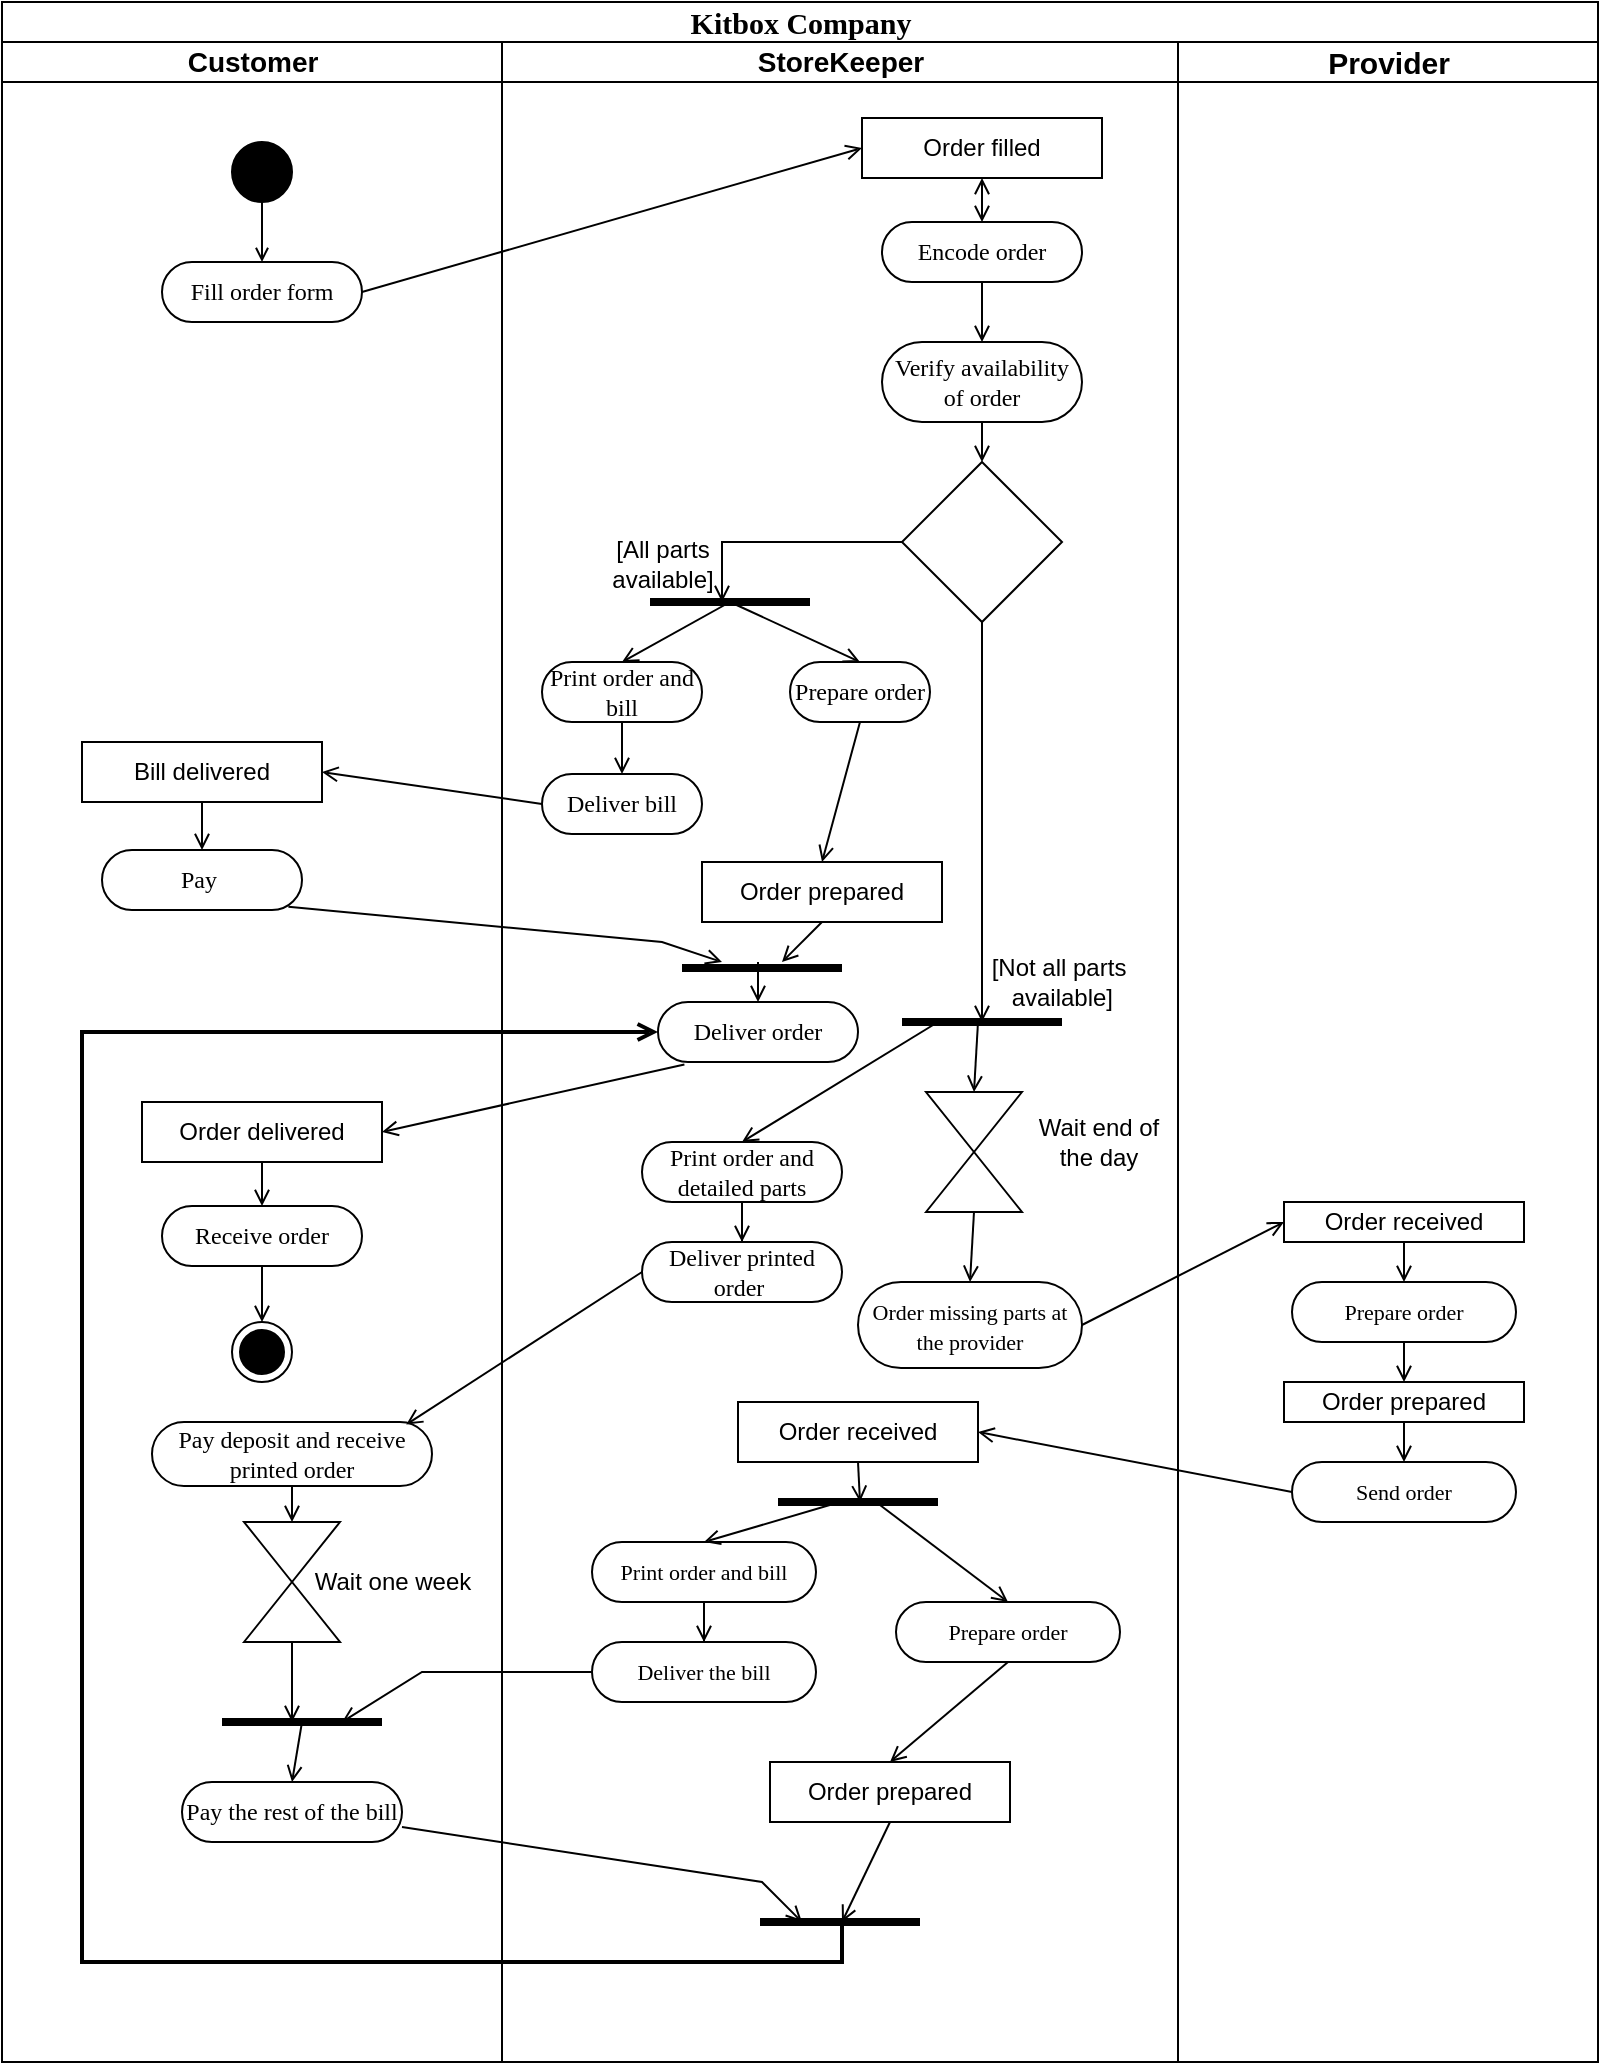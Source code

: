 <mxfile version="12.8.4" type="device"><diagram name="Page-1" id="0783ab3e-0a74-02c8-0abd-f7b4e66b4bec"><mxGraphModel dx="998" dy="548" grid="1" gridSize="10" guides="1" tooltips="1" connect="1" arrows="1" fold="1" page="1" pageScale="1" pageWidth="850" pageHeight="1100" background="#ffffff" math="0" shadow="0"><root><mxCell id="0"/><mxCell id="1" parent="0"/><mxCell id="1c1d494c118603dd-1" value="&lt;font style=&quot;font-size: 15px&quot;&gt;Kitbox Company&lt;/font&gt;" style="swimlane;html=1;childLayout=stackLayout;startSize=20;rounded=0;shadow=0;comic=0;labelBackgroundColor=none;strokeWidth=1;fontFamily=Verdana;fontSize=12;align=center;" parent="1" vertex="1"><mxGeometry x="40" y="20" width="798" height="1030" as="geometry"/></mxCell><mxCell id="_8cJZykVXnEw3iOUlLAm-36" style="rounded=0;jumpSize=13;orthogonalLoop=1;jettySize=auto;html=1;exitX=0.932;exitY=0.947;exitDx=0;exitDy=0;startArrow=none;startFill=0;endArrow=open;endFill=0;strokeWidth=1;exitPerimeter=0;" parent="1c1d494c118603dd-1" source="_8cJZykVXnEw3iOUlLAm-28" edge="1"><mxGeometry relative="1" as="geometry"><mxPoint x="360" y="480" as="targetPoint"/><Array as="points"><mxPoint x="330" y="470"/></Array></mxGeometry></mxCell><mxCell id="_8cJZykVXnEw3iOUlLAm-46" style="edgeStyle=none;rounded=0;jumpSize=13;orthogonalLoop=1;jettySize=auto;html=1;exitX=0.132;exitY=1.04;exitDx=0;exitDy=0;entryX=1;entryY=0.5;entryDx=0;entryDy=0;startArrow=none;startFill=0;endArrow=open;endFill=0;strokeWidth=1;exitPerimeter=0;" parent="1c1d494c118603dd-1" source="_8cJZykVXnEw3iOUlLAm-35" target="_8cJZykVXnEw3iOUlLAm-45" edge="1"><mxGeometry relative="1" as="geometry"/></mxCell><mxCell id="_8cJZykVXnEw3iOUlLAm-61" style="edgeStyle=none;rounded=0;jumpSize=13;orthogonalLoop=1;jettySize=auto;html=1;startArrow=open;startFill=0;endArrow=none;endFill=0;strokeWidth=1;entryX=0;entryY=0.5;entryDx=0;entryDy=0;exitX=1;exitY=0.5;exitDx=0;exitDy=0;" parent="1c1d494c118603dd-1" source="_8cJZykVXnEw3iOUlLAm-84" target="_8cJZykVXnEw3iOUlLAm-71" edge="1"><mxGeometry relative="1" as="geometry"><mxPoint x="260" y="410" as="targetPoint"/><mxPoint x="160" y="410" as="sourcePoint"/></mxGeometry></mxCell><mxCell id="1c1d494c118603dd-2" value="&lt;font style=&quot;font-size: 14px&quot;&gt;Customer&lt;/font&gt;" style="swimlane;html=1;startSize=20;fillColor=#FFFFFF;" parent="1c1d494c118603dd-1" vertex="1"><mxGeometry y="20" width="250" height="1010" as="geometry"/></mxCell><mxCell id="60571a20871a0731-4" value="" style="ellipse;whiteSpace=wrap;html=1;rounded=0;shadow=0;comic=0;labelBackgroundColor=none;strokeWidth=1;fillColor=#000000;fontFamily=Verdana;fontSize=12;align=center;" parent="1c1d494c118603dd-2" vertex="1"><mxGeometry x="115" y="50" width="30" height="30" as="geometry"/></mxCell><mxCell id="60571a20871a0731-8" value="Fill order form" style="rounded=1;whiteSpace=wrap;html=1;shadow=0;comic=0;labelBackgroundColor=none;strokeWidth=1;fontFamily=Verdana;fontSize=12;align=center;arcSize=50;" parent="1c1d494c118603dd-2" vertex="1"><mxGeometry x="80" y="110" width="100" height="30" as="geometry"/></mxCell><mxCell id="1c1d494c118603dd-27" style="edgeStyle=orthogonalEdgeStyle;rounded=0;html=1;labelBackgroundColor=none;startArrow=none;startFill=0;startSize=5;endArrow=open;endFill=0;endSize=5;jettySize=auto;orthogonalLoop=1;strokeWidth=1;fontFamily=Verdana;fontSize=12" parent="1c1d494c118603dd-2" source="60571a20871a0731-4" target="60571a20871a0731-8" edge="1"><mxGeometry relative="1" as="geometry"/></mxCell><mxCell id="_8cJZykVXnEw3iOUlLAm-28" value="Pay&amp;nbsp;" style="rounded=1;whiteSpace=wrap;html=1;shadow=0;comic=0;labelBackgroundColor=none;strokeWidth=1;fontFamily=Verdana;fontSize=12;align=center;arcSize=50;" parent="1c1d494c118603dd-2" vertex="1"><mxGeometry x="50" y="404" width="100" height="30" as="geometry"/></mxCell><mxCell id="_8cJZykVXnEw3iOUlLAm-55" style="edgeStyle=none;rounded=0;jumpSize=13;orthogonalLoop=1;jettySize=auto;html=1;exitX=0.5;exitY=1;exitDx=0;exitDy=0;startArrow=none;startFill=0;endArrow=open;endFill=0;strokeWidth=1;" parent="1c1d494c118603dd-2" source="_8cJZykVXnEw3iOUlLAm-41" edge="1"><mxGeometry relative="1" as="geometry"><mxPoint x="130" y="640" as="targetPoint"/></mxGeometry></mxCell><mxCell id="_8cJZykVXnEw3iOUlLAm-41" value="Receive order" style="rounded=1;whiteSpace=wrap;html=1;shadow=0;comic=0;labelBackgroundColor=none;strokeWidth=1;fontFamily=Verdana;fontSize=12;align=center;arcSize=50;" parent="1c1d494c118603dd-2" vertex="1"><mxGeometry x="80" y="582" width="100" height="30" as="geometry"/></mxCell><mxCell id="_8cJZykVXnEw3iOUlLAm-47" style="edgeStyle=none;rounded=0;jumpSize=13;orthogonalLoop=1;jettySize=auto;html=1;exitX=0.5;exitY=1;exitDx=0;exitDy=0;entryX=0.5;entryY=0;entryDx=0;entryDy=0;startArrow=none;startFill=0;endArrow=open;endFill=0;strokeWidth=1;" parent="1c1d494c118603dd-2" source="_8cJZykVXnEw3iOUlLAm-45" target="_8cJZykVXnEw3iOUlLAm-41" edge="1"><mxGeometry relative="1" as="geometry"/></mxCell><mxCell id="_8cJZykVXnEw3iOUlLAm-45" value="Order delivered" style="rounded=0;whiteSpace=wrap;html=1;fillColor=#FFFFFF;" parent="1c1d494c118603dd-2" vertex="1"><mxGeometry x="70" y="530" width="120" height="30" as="geometry"/></mxCell><mxCell id="_8cJZykVXnEw3iOUlLAm-107" style="edgeStyle=none;rounded=0;jumpSize=13;orthogonalLoop=1;jettySize=auto;html=1;exitX=0.5;exitY=1;exitDx=0;exitDy=0;entryX=0;entryY=0.5;entryDx=0;entryDy=0;startArrow=none;startFill=0;endArrow=open;endFill=0;strokeWidth=1;" parent="1c1d494c118603dd-2" source="_8cJZykVXnEw3iOUlLAm-82" target="_8cJZykVXnEw3iOUlLAm-137" edge="1"><mxGeometry relative="1" as="geometry"><mxPoint x="185" y="740" as="targetPoint"/></mxGeometry></mxCell><mxCell id="_8cJZykVXnEw3iOUlLAm-82" value="Pay deposit and receive printed order" style="rounded=1;whiteSpace=wrap;html=1;shadow=0;comic=0;labelBackgroundColor=none;strokeWidth=1;fontFamily=Verdana;fontSize=12;align=center;arcSize=50;" parent="1c1d494c118603dd-2" vertex="1"><mxGeometry x="75" y="690" width="140" height="32" as="geometry"/></mxCell><mxCell id="_8cJZykVXnEw3iOUlLAm-85" style="edgeStyle=none;rounded=0;jumpSize=13;orthogonalLoop=1;jettySize=auto;html=1;exitX=0.5;exitY=1;exitDx=0;exitDy=0;startArrow=none;startFill=0;endArrow=open;endFill=0;strokeWidth=1;" parent="1c1d494c118603dd-2" source="_8cJZykVXnEw3iOUlLAm-84" edge="1"><mxGeometry relative="1" as="geometry"><mxPoint x="100" y="404" as="targetPoint"/></mxGeometry></mxCell><mxCell id="_8cJZykVXnEw3iOUlLAm-84" value="Bill delivered" style="rounded=0;whiteSpace=wrap;html=1;fillColor=#FFFFFF;" parent="1c1d494c118603dd-2" vertex="1"><mxGeometry x="40" y="350" width="120" height="30" as="geometry"/></mxCell><mxCell id="_8cJZykVXnEw3iOUlLAm-120" style="edgeStyle=none;rounded=0;jumpSize=13;orthogonalLoop=1;jettySize=auto;html=1;exitX=0;exitY=0.5;exitDx=0;exitDy=0;startArrow=none;startFill=0;endArrow=open;endFill=0;strokeWidth=1;" parent="1c1d494c118603dd-2" source="_8cJZykVXnEw3iOUlLAm-138" edge="1"><mxGeometry relative="1" as="geometry"><mxPoint x="185" y="830" as="sourcePoint"/><mxPoint x="145" y="840" as="targetPoint"/></mxGeometry></mxCell><mxCell id="_8cJZykVXnEw3iOUlLAm-119" value="Pay the rest of the bill" style="rounded=1;whiteSpace=wrap;html=1;shadow=0;comic=0;labelBackgroundColor=none;strokeWidth=1;fontFamily=Verdana;fontSize=12;align=center;arcSize=50;" parent="1c1d494c118603dd-2" vertex="1"><mxGeometry x="90" y="870" width="110" height="30" as="geometry"/></mxCell><mxCell id="_8cJZykVXnEw3iOUlLAm-137" value="" style="triangle;whiteSpace=wrap;html=1;fillColor=#FFFFFF;direction=south;" parent="1c1d494c118603dd-2" vertex="1"><mxGeometry x="121" y="740" width="48" height="30" as="geometry"/></mxCell><mxCell id="_8cJZykVXnEw3iOUlLAm-138" value="" style="triangle;whiteSpace=wrap;html=1;fillColor=#FFFFFF;direction=south;rotation=-180;" parent="1c1d494c118603dd-2" vertex="1"><mxGeometry x="121" y="770" width="48" height="30" as="geometry"/></mxCell><mxCell id="_8cJZykVXnEw3iOUlLAm-139" value="Wait one week" style="text;html=1;align=center;verticalAlign=middle;resizable=0;points=[];autosize=1;" parent="1c1d494c118603dd-2" vertex="1"><mxGeometry x="150" y="760" width="90" height="20" as="geometry"/></mxCell><mxCell id="OpxODodEB7DIImIs93hs-6" value="" style="ellipse;html=1;shape=endState;fillColor=#000000;strokeColor=#000000;" parent="1c1d494c118603dd-2" vertex="1"><mxGeometry x="115" y="640" width="30" height="30" as="geometry"/></mxCell><mxCell id="X1MNUK7LvGYkj74nR2o8-13" value="" style="endArrow=none;html=1;strokeWidth=4;" parent="1c1d494c118603dd-2" edge="1"><mxGeometry width="50" height="50" relative="1" as="geometry"><mxPoint x="110" y="840" as="sourcePoint"/><mxPoint x="190" y="840" as="targetPoint"/></mxGeometry></mxCell><mxCell id="1c1d494c118603dd-3" value="&lt;font face=&quot;Arial&quot;&gt;&lt;span style=&quot;font-size: 14px ; cursor: url(&amp;#34;https://cdn.reverso.net/lexi/v1871/static/img/CM.cur&amp;#34;) , auto&quot;&gt; &lt;span id=&quot;ID0EKB&quot; style=&quot;cursor: url(&amp;#34;https://cdn.reverso.net/lexi/v1871/static/img/CM.cur&amp;#34;) , auto&quot;&gt;StoreKeeper&lt;/span&gt;&lt;/span&gt;&lt;/font&gt;" style="swimlane;html=1;startSize=20;" parent="1c1d494c118603dd-1" vertex="1"><mxGeometry x="250" y="20" width="338" height="1010" as="geometry"/></mxCell><mxCell id="_8cJZykVXnEw3iOUlLAm-24" style="edgeStyle=none;rounded=0;jumpSize=13;orthogonalLoop=1;jettySize=auto;html=1;exitX=0.5;exitY=1;exitDx=0;exitDy=0;entryX=0.5;entryY=0;entryDx=0;entryDy=0;startArrow=none;startFill=0;endArrow=open;endFill=0;strokeWidth=1;" parent="1c1d494c118603dd-3" source="szLl741icN2UGrfljL84-4" target="_8cJZykVXnEw3iOUlLAm-23" edge="1"><mxGeometry relative="1" as="geometry"/></mxCell><mxCell id="szLl741icN2UGrfljL84-4" value="Encode order" style="rounded=1;whiteSpace=wrap;html=1;shadow=0;comic=0;labelBackgroundColor=none;strokeWidth=1;fontFamily=Verdana;fontSize=12;align=center;arcSize=50;" parent="1c1d494c118603dd-3" vertex="1"><mxGeometry x="190" y="90" width="100" height="30" as="geometry"/></mxCell><mxCell id="_8cJZykVXnEw3iOUlLAm-26" style="edgeStyle=orthogonalEdgeStyle;rounded=0;jumpSize=13;orthogonalLoop=1;jettySize=auto;html=1;exitX=0;exitY=0.5;exitDx=0;exitDy=0;startArrow=none;startFill=0;endArrow=open;endFill=0;strokeWidth=1;" parent="1c1d494c118603dd-3" source="_8cJZykVXnEw3iOUlLAm-17" edge="1"><mxGeometry relative="1" as="geometry"><mxPoint x="110" y="280" as="targetPoint"/><Array as="points"><mxPoint x="110" y="250"/></Array></mxGeometry></mxCell><mxCell id="_8cJZykVXnEw3iOUlLAm-31" style="edgeStyle=orthogonalEdgeStyle;rounded=0;jumpSize=13;orthogonalLoop=1;jettySize=auto;html=1;exitX=0.5;exitY=1;exitDx=0;exitDy=0;startArrow=none;startFill=0;endArrow=open;endFill=0;strokeWidth=1;" parent="1c1d494c118603dd-3" source="_8cJZykVXnEw3iOUlLAm-17" edge="1"><mxGeometry relative="1" as="geometry"><mxPoint x="233" y="320" as="sourcePoint"/><mxPoint x="240" y="490" as="targetPoint"/></mxGeometry></mxCell><mxCell id="_8cJZykVXnEw3iOUlLAm-17" value="" style="rhombus;whiteSpace=wrap;html=1;fillColor=#FFFFFF;" parent="1c1d494c118603dd-3" vertex="1"><mxGeometry x="200" y="210" width="80" height="80" as="geometry"/></mxCell><mxCell id="_8cJZykVXnEw3iOUlLAm-21" value="Prepare order" style="rounded=1;whiteSpace=wrap;html=1;shadow=0;comic=0;labelBackgroundColor=none;strokeWidth=1;fontFamily=Verdana;fontSize=12;align=center;arcSize=50;" parent="1c1d494c118603dd-3" vertex="1"><mxGeometry x="144" y="310" width="70" height="30" as="geometry"/></mxCell><mxCell id="_8cJZykVXnEw3iOUlLAm-86" value="" style="edgeStyle=none;rounded=0;jumpSize=13;orthogonalLoop=1;jettySize=auto;html=1;startArrow=none;startFill=0;endArrow=open;endFill=0;strokeWidth=1;exitX=0.5;exitY=1;exitDx=0;exitDy=0;entryX=0.5;entryY=0;entryDx=0;entryDy=0;" parent="1c1d494c118603dd-3" source="_8cJZykVXnEw3iOUlLAm-23" target="_8cJZykVXnEw3iOUlLAm-17" edge="1"><mxGeometry relative="1" as="geometry"><mxPoint x="237" y="214" as="targetPoint"/></mxGeometry></mxCell><mxCell id="_8cJZykVXnEw3iOUlLAm-23" value="Verify availability of order" style="rounded=1;whiteSpace=wrap;html=1;shadow=0;comic=0;labelBackgroundColor=none;strokeWidth=1;fontFamily=Verdana;fontSize=12;align=center;arcSize=50;" parent="1c1d494c118603dd-3" vertex="1"><mxGeometry x="190" y="150" width="100" height="40" as="geometry"/></mxCell><mxCell id="MlwStU4KykP4s6OxD_9O-2" value="" style="edgeStyle=orthogonalEdgeStyle;rounded=0;orthogonalLoop=1;jettySize=auto;html=1;endArrow=open;endFill=0;" parent="1c1d494c118603dd-3" source="_8cJZykVXnEw3iOUlLAm-30" target="MlwStU4KykP4s6OxD_9O-1" edge="1"><mxGeometry relative="1" as="geometry"/></mxCell><mxCell id="_8cJZykVXnEw3iOUlLAm-30" value="Print order and detailed parts" style="rounded=1;whiteSpace=wrap;html=1;shadow=0;comic=0;labelBackgroundColor=none;strokeWidth=1;fontFamily=Verdana;fontSize=12;align=center;arcSize=50;" parent="1c1d494c118603dd-3" vertex="1"><mxGeometry x="70" y="550" width="100" height="30" as="geometry"/></mxCell><mxCell id="MlwStU4KykP4s6OxD_9O-1" value="Deliver printed order&amp;nbsp;" style="rounded=1;whiteSpace=wrap;html=1;shadow=0;comic=0;labelBackgroundColor=none;strokeWidth=1;fontFamily=Verdana;fontSize=12;align=center;arcSize=50;" parent="1c1d494c118603dd-3" vertex="1"><mxGeometry x="70" y="600" width="100" height="30" as="geometry"/></mxCell><mxCell id="_8cJZykVXnEw3iOUlLAm-32" value="[All parts &lt;br&gt;available]" style="text;html=1;align=center;verticalAlign=middle;resizable=0;points=[];autosize=1;" parent="1c1d494c118603dd-3" vertex="1"><mxGeometry x="45" y="246" width="70" height="30" as="geometry"/></mxCell><mxCell id="_8cJZykVXnEw3iOUlLAm-35" value="Deliver order" style="rounded=1;whiteSpace=wrap;html=1;shadow=0;comic=0;labelBackgroundColor=none;strokeWidth=1;fontFamily=Verdana;fontSize=12;align=center;arcSize=50;" parent="1c1d494c118603dd-3" vertex="1"><mxGeometry x="78" y="480" width="100" height="30" as="geometry"/></mxCell><mxCell id="_8cJZykVXnEw3iOUlLAm-44" style="edgeStyle=none;rounded=0;jumpSize=13;orthogonalLoop=1;jettySize=auto;html=1;exitX=0.5;exitY=1;exitDx=0;exitDy=0;startArrow=none;startFill=0;endArrow=open;endFill=0;strokeWidth=1;" parent="1c1d494c118603dd-3" source="_8cJZykVXnEw3iOUlLAm-42" edge="1"><mxGeometry relative="1" as="geometry"><mxPoint x="140" y="460" as="targetPoint"/></mxGeometry></mxCell><mxCell id="_8cJZykVXnEw3iOUlLAm-42" value="Order prepared" style="rounded=0;whiteSpace=wrap;html=1;fillColor=#FFFFFF;" parent="1c1d494c118603dd-3" vertex="1"><mxGeometry x="100" y="410" width="120" height="30" as="geometry"/></mxCell><mxCell id="_8cJZykVXnEw3iOUlLAm-64" style="edgeStyle=none;rounded=0;jumpSize=13;orthogonalLoop=1;jettySize=auto;html=1;exitX=0.5;exitY=1;exitDx=0;exitDy=0;entryX=0.5;entryY=0;entryDx=0;entryDy=0;startArrow=open;startFill=0;endArrow=open;endFill=0;strokeWidth=1;" parent="1c1d494c118603dd-3" source="_8cJZykVXnEw3iOUlLAm-63" target="szLl741icN2UGrfljL84-4" edge="1"><mxGeometry relative="1" as="geometry"/></mxCell><mxCell id="_8cJZykVXnEw3iOUlLAm-63" value="Order filled" style="rounded=0;whiteSpace=wrap;html=1;fillColor=#FFFFFF;" parent="1c1d494c118603dd-3" vertex="1"><mxGeometry x="180" y="38" width="120" height="30" as="geometry"/></mxCell><mxCell id="_8cJZykVXnEw3iOUlLAm-65" value="" style="endArrow=none;html=1;strokeWidth=4;" parent="1c1d494c118603dd-3" edge="1"><mxGeometry width="50" height="50" relative="1" as="geometry"><mxPoint x="74" y="280" as="sourcePoint"/><mxPoint x="154" y="280" as="targetPoint"/></mxGeometry></mxCell><mxCell id="_8cJZykVXnEw3iOUlLAm-72" style="edgeStyle=none;rounded=0;jumpSize=13;orthogonalLoop=1;jettySize=auto;html=1;exitX=0.5;exitY=1;exitDx=0;exitDy=0;entryX=0.5;entryY=0;entryDx=0;entryDy=0;startArrow=none;startFill=0;endArrow=open;endFill=0;strokeWidth=1;" parent="1c1d494c118603dd-3" source="_8cJZykVXnEw3iOUlLAm-66" target="_8cJZykVXnEw3iOUlLAm-71" edge="1"><mxGeometry relative="1" as="geometry"/></mxCell><mxCell id="_8cJZykVXnEw3iOUlLAm-66" value="Print order and bill" style="rounded=1;whiteSpace=wrap;html=1;shadow=0;comic=0;labelBackgroundColor=none;strokeWidth=1;fontFamily=Verdana;fontSize=12;align=center;arcSize=50;" parent="1c1d494c118603dd-3" vertex="1"><mxGeometry x="20" y="310" width="80" height="30" as="geometry"/></mxCell><mxCell id="_8cJZykVXnEw3iOUlLAm-62" style="edgeStyle=none;rounded=0;jumpSize=13;orthogonalLoop=1;jettySize=auto;html=1;exitX=0.5;exitY=0;exitDx=0;exitDy=0;startArrow=open;startFill=0;endArrow=none;endFill=0;strokeWidth=1;entryX=0.5;entryY=1;entryDx=0;entryDy=0;" parent="1c1d494c118603dd-3" source="_8cJZykVXnEw3iOUlLAm-42" target="_8cJZykVXnEw3iOUlLAm-21" edge="1"><mxGeometry relative="1" as="geometry"><mxPoint x="107" y="370" as="targetPoint"/></mxGeometry></mxCell><mxCell id="_8cJZykVXnEw3iOUlLAm-71" value="Deliver bill" style="rounded=1;whiteSpace=wrap;html=1;shadow=0;comic=0;labelBackgroundColor=none;strokeWidth=1;fontFamily=Verdana;fontSize=12;align=center;arcSize=50;" parent="1c1d494c118603dd-3" vertex="1"><mxGeometry x="20" y="366" width="80" height="30" as="geometry"/></mxCell><mxCell id="_8cJZykVXnEw3iOUlLAm-73" value="" style="endArrow=none;html=1;strokeWidth=4;" parent="1c1d494c118603dd-3" edge="1"><mxGeometry width="50" height="50" relative="1" as="geometry"><mxPoint x="90" y="463" as="sourcePoint"/><mxPoint x="170" y="463" as="targetPoint"/></mxGeometry></mxCell><mxCell id="_8cJZykVXnEw3iOUlLAm-77" value="" style="endArrow=none;html=1;strokeWidth=4;" parent="1c1d494c118603dd-3" edge="1"><mxGeometry width="50" height="50" relative="1" as="geometry"><mxPoint x="200" y="490" as="sourcePoint"/><mxPoint x="280" y="490" as="targetPoint"/></mxGeometry></mxCell><mxCell id="_8cJZykVXnEw3iOUlLAm-79" value="&lt;font style=&quot;font-size: 11px&quot;&gt;Order missing parts at the provider&lt;/font&gt;" style="rounded=1;whiteSpace=wrap;html=1;shadow=0;comic=0;labelBackgroundColor=none;strokeWidth=1;fontFamily=Verdana;fontSize=12;align=center;arcSize=50;" parent="1c1d494c118603dd-3" vertex="1"><mxGeometry x="178" y="620" width="112" height="43" as="geometry"/></mxCell><mxCell id="_8cJZykVXnEw3iOUlLAm-103" value="Order received" style="rounded=0;whiteSpace=wrap;html=1;fillColor=#FFFFFF;" parent="1c1d494c118603dd-3" vertex="1"><mxGeometry x="118" y="680" width="120" height="30" as="geometry"/></mxCell><mxCell id="_8cJZykVXnEw3iOUlLAm-111" value="" style="endArrow=none;html=1;strokeWidth=4;" parent="1c1d494c118603dd-3" edge="1"><mxGeometry width="50" height="50" relative="1" as="geometry"><mxPoint x="138" y="730" as="sourcePoint"/><mxPoint x="218" y="730" as="targetPoint"/></mxGeometry></mxCell><mxCell id="MlwStU4KykP4s6OxD_9O-4" value="" style="edgeStyle=orthogonalEdgeStyle;rounded=0;orthogonalLoop=1;jettySize=auto;html=1;endArrow=open;endFill=0;" parent="1c1d494c118603dd-3" source="_8cJZykVXnEw3iOUlLAm-112" target="MlwStU4KykP4s6OxD_9O-3" edge="1"><mxGeometry relative="1" as="geometry"/></mxCell><mxCell id="_8cJZykVXnEw3iOUlLAm-112" value="&lt;font style=&quot;font-size: 11px&quot;&gt;Print order and bill&lt;/font&gt;" style="rounded=1;whiteSpace=wrap;html=1;shadow=0;comic=0;labelBackgroundColor=none;strokeWidth=1;fontFamily=Verdana;fontSize=12;align=center;arcSize=50;" parent="1c1d494c118603dd-3" vertex="1"><mxGeometry x="45" y="750" width="112" height="30" as="geometry"/></mxCell><mxCell id="MlwStU4KykP4s6OxD_9O-3" value="&lt;font style=&quot;font-size: 11px&quot;&gt;Deliver the bill&lt;/font&gt;" style="rounded=1;whiteSpace=wrap;html=1;shadow=0;comic=0;labelBackgroundColor=none;strokeWidth=1;fontFamily=Verdana;fontSize=12;align=center;arcSize=50;" parent="1c1d494c118603dd-3" vertex="1"><mxGeometry x="45" y="800" width="112" height="30" as="geometry"/></mxCell><mxCell id="_8cJZykVXnEw3iOUlLAm-114" value="&lt;font style=&quot;font-size: 11px&quot;&gt;Prepare order&lt;/font&gt;" style="rounded=1;whiteSpace=wrap;html=1;shadow=0;comic=0;labelBackgroundColor=none;strokeWidth=1;fontFamily=Verdana;fontSize=12;align=center;arcSize=50;" parent="1c1d494c118603dd-3" vertex="1"><mxGeometry x="197" y="780" width="112" height="30" as="geometry"/></mxCell><mxCell id="_8cJZykVXnEw3iOUlLAm-116" style="edgeStyle=none;rounded=0;jumpSize=13;orthogonalLoop=1;jettySize=auto;html=1;exitX=0.5;exitY=0;exitDx=0;exitDy=0;startArrow=open;startFill=0;endArrow=none;endFill=0;strokeWidth=1;" parent="1c1d494c118603dd-3" source="_8cJZykVXnEw3iOUlLAm-114" edge="1"><mxGeometry relative="1" as="geometry"><mxPoint x="187" y="730" as="targetPoint"/><mxPoint x="131" y="740" as="sourcePoint"/></mxGeometry></mxCell><mxCell id="_8cJZykVXnEw3iOUlLAm-123" value="Order prepared" style="rounded=0;whiteSpace=wrap;html=1;fillColor=#FFFFFF;" parent="1c1d494c118603dd-3" vertex="1"><mxGeometry x="134" y="860" width="120" height="30" as="geometry"/></mxCell><mxCell id="_8cJZykVXnEw3iOUlLAm-122" style="edgeStyle=none;rounded=0;jumpSize=13;orthogonalLoop=1;jettySize=auto;html=1;exitX=0.5;exitY=1;exitDx=0;exitDy=0;startArrow=none;startFill=0;endArrow=open;endFill=0;strokeWidth=1;entryX=0.5;entryY=0;entryDx=0;entryDy=0;" parent="1c1d494c118603dd-3" source="_8cJZykVXnEw3iOUlLAm-114" target="_8cJZykVXnEw3iOUlLAm-123" edge="1"><mxGeometry relative="1" as="geometry"><mxPoint x="245" y="800" as="targetPoint"/></mxGeometry></mxCell><mxCell id="_8cJZykVXnEw3iOUlLAm-124" value="" style="endArrow=none;html=1;strokeWidth=4;" parent="1c1d494c118603dd-3" edge="1"><mxGeometry width="50" height="50" relative="1" as="geometry"><mxPoint x="129" y="940" as="sourcePoint"/><mxPoint x="209" y="940" as="targetPoint"/></mxGeometry></mxCell><mxCell id="OpxODodEB7DIImIs93hs-2" value="" style="endArrow=none;html=1;edgeStyle=orthogonalEdgeStyle;exitX=0;exitY=0.5;exitDx=0;exitDy=0;endFill=0;startArrow=open;startFill=0;rounded=0;strokeWidth=2;" parent="1c1d494c118603dd-3" source="_8cJZykVXnEw3iOUlLAm-35" edge="1"><mxGeometry width="50" height="50" relative="1" as="geometry"><mxPoint x="-220" y="500" as="sourcePoint"/><mxPoint x="170" y="940" as="targetPoint"/><Array as="points"><mxPoint x="-210" y="495"/><mxPoint x="-210" y="960"/><mxPoint x="170" y="960"/></Array></mxGeometry></mxCell><mxCell id="X1MNUK7LvGYkj74nR2o8-1" value="" style="triangle;whiteSpace=wrap;html=1;fillColor=#FFFFFF;direction=south;" parent="1c1d494c118603dd-3" vertex="1"><mxGeometry x="212" y="525" width="48" height="30" as="geometry"/></mxCell><mxCell id="X1MNUK7LvGYkj74nR2o8-5" style="rounded=0;orthogonalLoop=1;jettySize=auto;html=1;exitX=0;exitY=0.5;exitDx=0;exitDy=0;entryX=0.5;entryY=0;entryDx=0;entryDy=0;endArrow=open;endFill=0;" parent="1c1d494c118603dd-3" source="X1MNUK7LvGYkj74nR2o8-2" target="_8cJZykVXnEw3iOUlLAm-79" edge="1"><mxGeometry relative="1" as="geometry"/></mxCell><mxCell id="X1MNUK7LvGYkj74nR2o8-2" value="" style="triangle;whiteSpace=wrap;html=1;fillColor=#FFFFFF;direction=south;rotation=-180;" parent="1c1d494c118603dd-3" vertex="1"><mxGeometry x="212" y="555" width="48" height="30" as="geometry"/></mxCell><mxCell id="X1MNUK7LvGYkj74nR2o8-6" value="Wait end of &lt;br&gt;the day" style="text;html=1;align=center;verticalAlign=middle;resizable=0;points=[];autosize=1;" parent="1c1d494c118603dd-3" vertex="1"><mxGeometry x="258" y="535" width="80" height="30" as="geometry"/></mxCell><mxCell id="_8cJZykVXnEw3iOUlLAm-33" value="[Not all parts&lt;br&gt;&amp;nbsp;available]" style="text;html=1;align=center;verticalAlign=middle;resizable=0;points=[];autosize=1;" parent="1c1d494c118603dd-3" vertex="1"><mxGeometry x="238" y="455" width="80" height="30" as="geometry"/></mxCell><mxCell id="1c1d494c118603dd-4" value="&lt;font style=&quot;font-size: 15px&quot;&gt;Provider&lt;/font&gt;" style="swimlane;html=1;startSize=20;strokeColor=#000000;" parent="1c1d494c118603dd-1" vertex="1"><mxGeometry x="588" y="20" width="210" height="1010" as="geometry"><mxRectangle x="500" y="20" width="30" height="970" as="alternateBounds"/></mxGeometry></mxCell><mxCell id="_8cJZykVXnEw3iOUlLAm-94" value="" style="edgeStyle=none;rounded=0;jumpSize=13;orthogonalLoop=1;jettySize=auto;html=1;startArrow=none;startFill=0;endArrow=open;endFill=0;strokeWidth=1;exitX=0.5;exitY=1;exitDx=0;exitDy=0;" parent="1c1d494c118603dd-4" source="_8cJZykVXnEw3iOUlLAm-97" target="_8cJZykVXnEw3iOUlLAm-93" edge="1"><mxGeometry relative="1" as="geometry"><mxPoint x="107" y="700" as="sourcePoint"/></mxGeometry></mxCell><mxCell id="_8cJZykVXnEw3iOUlLAm-99" style="edgeStyle=none;rounded=0;jumpSize=13;orthogonalLoop=1;jettySize=auto;html=1;exitX=0.5;exitY=1;exitDx=0;exitDy=0;entryX=0.5;entryY=0;entryDx=0;entryDy=0;startArrow=none;startFill=0;endArrow=open;endFill=0;strokeWidth=1;" parent="1c1d494c118603dd-4" source="_8cJZykVXnEw3iOUlLAm-93" target="_8cJZykVXnEw3iOUlLAm-98" edge="1"><mxGeometry relative="1" as="geometry"/></mxCell><mxCell id="_8cJZykVXnEw3iOUlLAm-93" value="&lt;font style=&quot;font-size: 11px&quot;&gt;Prepare order&lt;/font&gt;" style="rounded=1;whiteSpace=wrap;html=1;shadow=0;comic=0;labelBackgroundColor=none;strokeWidth=1;fontFamily=Verdana;fontSize=12;align=center;arcSize=50;" parent="1c1d494c118603dd-4" vertex="1"><mxGeometry x="57" y="620" width="112" height="30" as="geometry"/></mxCell><mxCell id="_8cJZykVXnEw3iOUlLAm-97" value="Order received" style="rounded=0;whiteSpace=wrap;html=1;fillColor=#FFFFFF;" parent="1c1d494c118603dd-4" vertex="1"><mxGeometry x="53" y="580" width="120" height="20" as="geometry"/></mxCell><mxCell id="_8cJZykVXnEw3iOUlLAm-101" style="edgeStyle=none;rounded=0;jumpSize=13;orthogonalLoop=1;jettySize=auto;html=1;exitX=0.5;exitY=1;exitDx=0;exitDy=0;entryX=0.5;entryY=0;entryDx=0;entryDy=0;startArrow=none;startFill=0;endArrow=open;endFill=0;strokeWidth=1;" parent="1c1d494c118603dd-4" source="_8cJZykVXnEw3iOUlLAm-98" target="_8cJZykVXnEw3iOUlLAm-100" edge="1"><mxGeometry relative="1" as="geometry"/></mxCell><mxCell id="_8cJZykVXnEw3iOUlLAm-98" value="Order prepared" style="rounded=0;whiteSpace=wrap;html=1;fillColor=#FFFFFF;" parent="1c1d494c118603dd-4" vertex="1"><mxGeometry x="53" y="670" width="120" height="20" as="geometry"/></mxCell><mxCell id="_8cJZykVXnEw3iOUlLAm-100" value="&lt;font style=&quot;font-size: 11px&quot;&gt;Send order&lt;/font&gt;" style="rounded=1;whiteSpace=wrap;html=1;shadow=0;comic=0;labelBackgroundColor=none;strokeWidth=1;fontFamily=Verdana;fontSize=12;align=center;arcSize=50;" parent="1c1d494c118603dd-4" vertex="1"><mxGeometry x="57" y="710" width="112" height="30" as="geometry"/></mxCell><mxCell id="_8cJZykVXnEw3iOUlLAm-16" style="rounded=0;jumpSize=13;orthogonalLoop=1;jettySize=auto;html=1;exitX=0;exitY=0.5;exitDx=0;exitDy=0;strokeWidth=1;startArrow=open;startFill=0;endArrow=none;endFill=0;entryX=1;entryY=0.5;entryDx=0;entryDy=0;" parent="1c1d494c118603dd-1" source="_8cJZykVXnEw3iOUlLAm-63" target="60571a20871a0731-8" edge="1"><mxGeometry relative="1" as="geometry"><mxPoint x="140" y="220" as="targetPoint"/></mxGeometry></mxCell><mxCell id="_8cJZykVXnEw3iOUlLAm-83" style="edgeStyle=none;rounded=0;jumpSize=13;orthogonalLoop=1;jettySize=auto;html=1;exitX=0;exitY=0.5;exitDx=0;exitDy=0;startArrow=none;startFill=0;endArrow=open;endFill=0;strokeWidth=1;entryX=0.908;entryY=0.04;entryDx=0;entryDy=0;entryPerimeter=0;" parent="1c1d494c118603dd-1" source="MlwStU4KykP4s6OxD_9O-1" target="_8cJZykVXnEw3iOUlLAm-82" edge="1"><mxGeometry relative="1" as="geometry"/></mxCell><mxCell id="_8cJZykVXnEw3iOUlLAm-92" style="edgeStyle=none;rounded=0;jumpSize=13;orthogonalLoop=1;jettySize=auto;html=1;exitX=1;exitY=0.5;exitDx=0;exitDy=0;entryX=0;entryY=0.5;entryDx=0;entryDy=0;startArrow=none;startFill=0;endArrow=open;endFill=0;strokeWidth=1;" parent="1c1d494c118603dd-1" source="_8cJZykVXnEw3iOUlLAm-79" target="_8cJZykVXnEw3iOUlLAm-97" edge="1"><mxGeometry relative="1" as="geometry"><mxPoint x="619" y="571.5" as="targetPoint"/><Array as="points"/></mxGeometry></mxCell><mxCell id="_8cJZykVXnEw3iOUlLAm-105" style="edgeStyle=none;rounded=0;jumpSize=13;orthogonalLoop=1;jettySize=auto;html=1;exitX=0;exitY=0.5;exitDx=0;exitDy=0;entryX=1;entryY=0.5;entryDx=0;entryDy=0;startArrow=none;startFill=0;endArrow=open;endFill=0;strokeWidth=1;" parent="1c1d494c118603dd-1" source="_8cJZykVXnEw3iOUlLAm-100" target="_8cJZykVXnEw3iOUlLAm-103" edge="1"><mxGeometry relative="1" as="geometry"/></mxCell><mxCell id="_8cJZykVXnEw3iOUlLAm-121" style="edgeStyle=none;rounded=0;jumpSize=13;orthogonalLoop=1;jettySize=auto;html=1;exitX=0;exitY=0.5;exitDx=0;exitDy=0;startArrow=none;startFill=0;endArrow=open;endFill=0;strokeWidth=1;" parent="1c1d494c118603dd-1" source="MlwStU4KykP4s6OxD_9O-3" edge="1"><mxGeometry relative="1" as="geometry"><mxPoint x="170" y="860" as="targetPoint"/><Array as="points"><mxPoint x="210" y="835"/></Array></mxGeometry></mxCell><mxCell id="_8cJZykVXnEw3iOUlLAm-69" style="edgeStyle=none;rounded=0;jumpSize=13;orthogonalLoop=1;jettySize=auto;html=1;exitX=0.5;exitY=0;exitDx=0;exitDy=0;startArrow=open;startFill=0;endArrow=none;endFill=0;strokeWidth=1;" parent="1" source="_8cJZykVXnEw3iOUlLAm-66" edge="1"><mxGeometry relative="1" as="geometry"><mxPoint x="404" y="320" as="targetPoint"/></mxGeometry></mxCell><mxCell id="_8cJZykVXnEw3iOUlLAm-70" style="edgeStyle=none;rounded=0;jumpSize=13;orthogonalLoop=1;jettySize=auto;html=1;exitX=0.5;exitY=0;exitDx=0;exitDy=0;startArrow=open;startFill=0;endArrow=none;endFill=0;strokeWidth=1;" parent="1" source="_8cJZykVXnEw3iOUlLAm-21" edge="1"><mxGeometry relative="1" as="geometry"><mxPoint x="404" y="320" as="targetPoint"/></mxGeometry></mxCell><mxCell id="_8cJZykVXnEw3iOUlLAm-74" style="edgeStyle=none;rounded=0;jumpSize=13;orthogonalLoop=1;jettySize=auto;html=1;exitX=0.5;exitY=0;exitDx=0;exitDy=0;startArrow=open;startFill=0;endArrow=none;endFill=0;strokeWidth=1;" parent="1" source="_8cJZykVXnEw3iOUlLAm-35" edge="1"><mxGeometry relative="1" as="geometry"><mxPoint x="418" y="500" as="targetPoint"/></mxGeometry></mxCell><mxCell id="_8cJZykVXnEw3iOUlLAm-78" style="edgeStyle=none;rounded=0;jumpSize=13;orthogonalLoop=1;jettySize=auto;html=1;exitX=0.5;exitY=0;exitDx=0;exitDy=0;startArrow=open;startFill=0;endArrow=none;endFill=0;strokeWidth=1;" parent="1" source="_8cJZykVXnEw3iOUlLAm-30" edge="1"><mxGeometry relative="1" as="geometry"><mxPoint x="508" y="530" as="targetPoint"/></mxGeometry></mxCell><mxCell id="_8cJZykVXnEw3iOUlLAm-81" style="edgeStyle=none;rounded=0;jumpSize=13;orthogonalLoop=1;jettySize=auto;html=1;startArrow=open;startFill=0;endArrow=none;endFill=0;strokeWidth=1;exitX=0;exitY=0.5;exitDx=0;exitDy=0;" parent="1" source="X1MNUK7LvGYkj74nR2o8-1" edge="1"><mxGeometry relative="1" as="geometry"><mxPoint x="528" y="530" as="targetPoint"/><mxPoint x="528" y="570" as="sourcePoint"/></mxGeometry></mxCell><mxCell id="_8cJZykVXnEw3iOUlLAm-110" style="edgeStyle=none;rounded=0;jumpSize=13;orthogonalLoop=1;jettySize=auto;html=1;exitX=0.5;exitY=1;exitDx=0;exitDy=0;startArrow=none;startFill=0;endArrow=open;endFill=0;strokeWidth=1;" parent="1" source="_8cJZykVXnEw3iOUlLAm-103" edge="1"><mxGeometry relative="1" as="geometry"><mxPoint x="469" y="770" as="targetPoint"/></mxGeometry></mxCell><mxCell id="_8cJZykVXnEw3iOUlLAm-115" style="edgeStyle=none;rounded=0;jumpSize=13;orthogonalLoop=1;jettySize=auto;html=1;exitX=0.5;exitY=0;exitDx=0;exitDy=0;startArrow=open;startFill=0;endArrow=none;endFill=0;strokeWidth=1;" parent="1" source="_8cJZykVXnEw3iOUlLAm-112" edge="1"><mxGeometry relative="1" as="geometry"><mxPoint x="459" y="770" as="targetPoint"/></mxGeometry></mxCell><mxCell id="_8cJZykVXnEw3iOUlLAm-125" style="edgeStyle=none;rounded=0;jumpSize=13;orthogonalLoop=1;jettySize=auto;html=1;exitX=0.5;exitY=1;exitDx=0;exitDy=0;startArrow=none;startFill=0;endArrow=open;endFill=0;strokeWidth=1;" parent="1" source="_8cJZykVXnEw3iOUlLAm-123" edge="1"><mxGeometry relative="1" as="geometry"><mxPoint x="460" y="980" as="targetPoint"/></mxGeometry></mxCell><mxCell id="_8cJZykVXnEw3iOUlLAm-126" style="edgeStyle=none;rounded=0;jumpSize=13;orthogonalLoop=1;jettySize=auto;html=1;exitX=1;exitY=0.75;exitDx=0;exitDy=0;startArrow=none;startFill=0;endArrow=open;endFill=0;strokeWidth=1;" parent="1" source="_8cJZykVXnEw3iOUlLAm-119" edge="1"><mxGeometry relative="1" as="geometry"><mxPoint x="440" y="980" as="targetPoint"/><Array as="points"><mxPoint x="420" y="960"/></Array></mxGeometry></mxCell><mxCell id="X1MNUK7LvGYkj74nR2o8-14" style="edgeStyle=none;rounded=0;jumpSize=13;orthogonalLoop=1;jettySize=auto;html=1;startArrow=none;startFill=0;endArrow=open;endFill=0;strokeWidth=1;entryX=0.5;entryY=0;entryDx=0;entryDy=0;" parent="1" target="_8cJZykVXnEw3iOUlLAm-119" edge="1"><mxGeometry relative="1" as="geometry"><mxPoint x="190" y="880" as="sourcePoint"/><mxPoint x="195" y="914" as="targetPoint"/></mxGeometry></mxCell></root></mxGraphModel></diagram></mxfile>